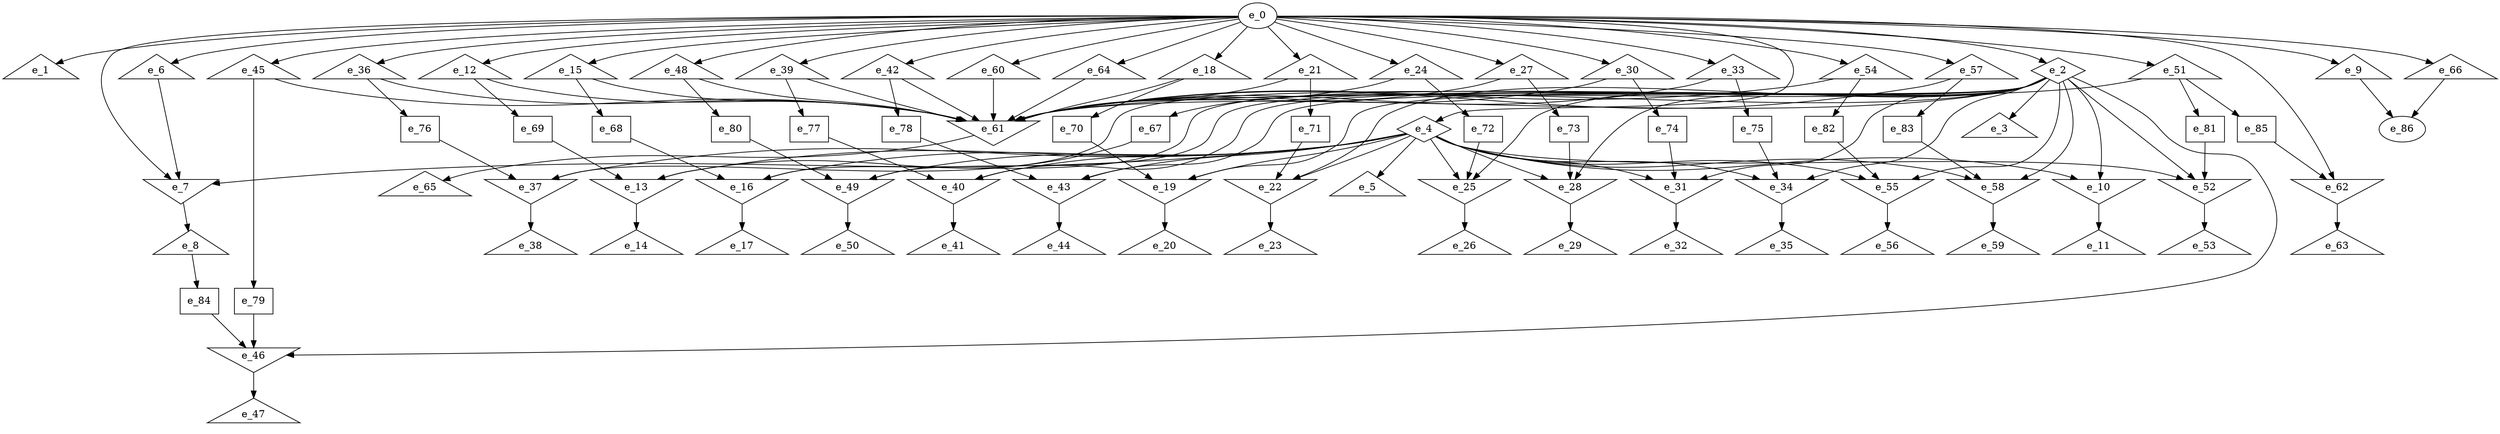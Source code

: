 digraph control_path {
  e_0: entry_node : n ;
  e_1 [shape = triangle];
  e_2 [shape = diamond];
  e_3 [shape = triangle];
  e_4 [shape = diamond];
  e_5 [shape = triangle];
  e_6 [shape = triangle];
  e_7 [shape = invtriangle];
  e_8 [shape = triangle];
  e_9 [shape = triangle];
  e_10 [shape = invtriangle];
  e_11 [shape = triangle];
  e_12 [shape = triangle];
  e_13 [shape = invtriangle];
  e_14 [shape = triangle];
  e_15 [shape = triangle];
  e_16 [shape = invtriangle];
  e_17 [shape = triangle];
  e_18 [shape = triangle];
  e_19 [shape = invtriangle];
  e_20 [shape = triangle];
  e_21 [shape = triangle];
  e_22 [shape = invtriangle];
  e_23 [shape = triangle];
  e_24 [shape = triangle];
  e_25 [shape = invtriangle];
  e_26 [shape = triangle];
  e_27 [shape = triangle];
  e_28 [shape = invtriangle];
  e_29 [shape = triangle];
  e_30 [shape = triangle];
  e_31 [shape = invtriangle];
  e_32 [shape = triangle];
  e_33 [shape = triangle];
  e_34 [shape = invtriangle];
  e_35 [shape = triangle];
  e_36 [shape = triangle];
  e_37 [shape = invtriangle];
  e_38 [shape = triangle];
  e_39 [shape = triangle];
  e_40 [shape = invtriangle];
  e_41 [shape = triangle];
  e_42 [shape = triangle];
  e_43 [shape = invtriangle];
  e_44 [shape = triangle];
  e_45 [shape = triangle];
  e_46 [shape = invtriangle];
  e_47 [shape = triangle];
  e_48 [shape = triangle];
  e_49 [shape = invtriangle];
  e_50 [shape = triangle];
  e_51 [shape = triangle];
  e_52 [shape = invtriangle];
  e_53 [shape = triangle];
  e_54 [shape = triangle];
  e_55 [shape = invtriangle];
  e_56 [shape = triangle];
  e_57 [shape = triangle];
  e_58 [shape = invtriangle];
  e_59 [shape = triangle];
  e_60 [shape = triangle];
  e_61 [shape = invtriangle];
  e_62 [shape = invtriangle];
  e_63 [shape = triangle];
  e_64 [shape = triangle];
  e_65 [shape = triangle];
  e_66 [shape = triangle];
  e_67 [shape = dot];
  e_68 [shape = dot];
  e_69 [shape = dot];
  e_70 [shape = dot];
  e_71 [shape = dot];
  e_72 [shape = dot];
  e_73 [shape = dot];
  e_74 [shape = dot];
  e_75 [shape = dot];
  e_76 [shape = dot];
  e_77 [shape = dot];
  e_78 [shape = dot];
  e_79 [shape = dot];
  e_80 [shape = dot];
  e_81 [shape = dot];
  e_82 [shape = dot];
  e_83 [shape = dot];
  e_84 [shape = dot];
  e_85 [shape = dot];
  e_86: exit_node : s ;
  e_0 -> e_1;
  e_0 -> e_2;
  e_2 -> e_3;
  e_0 -> e_4;
  e_4 -> e_5;
  e_0 -> e_6;
  e_0 -> e_7;
  e_4 -> e_7;
  e_6 -> e_7;
  e_7 -> e_8;
  e_0 -> e_9;
  e_2 -> e_10;
  e_4 -> e_10;
  e_10 -> e_11;
  e_0 -> e_12;
  e_4 -> e_13;
  e_67 -> e_13;
  e_69 -> e_13;
  e_13 -> e_14;
  e_0 -> e_15;
  e_2 -> e_16;
  e_4 -> e_16;
  e_68 -> e_16;
  e_16 -> e_17;
  e_0 -> e_18;
  e_2 -> e_19;
  e_4 -> e_19;
  e_70 -> e_19;
  e_19 -> e_20;
  e_0 -> e_21;
  e_2 -> e_22;
  e_4 -> e_22;
  e_71 -> e_22;
  e_22 -> e_23;
  e_0 -> e_24;
  e_2 -> e_25;
  e_4 -> e_25;
  e_72 -> e_25;
  e_25 -> e_26;
  e_0 -> e_27;
  e_2 -> e_28;
  e_4 -> e_28;
  e_73 -> e_28;
  e_28 -> e_29;
  e_0 -> e_30;
  e_2 -> e_31;
  e_4 -> e_31;
  e_74 -> e_31;
  e_31 -> e_32;
  e_0 -> e_33;
  e_2 -> e_34;
  e_4 -> e_34;
  e_75 -> e_34;
  e_34 -> e_35;
  e_0 -> e_36;
  e_2 -> e_37;
  e_4 -> e_37;
  e_76 -> e_37;
  e_37 -> e_38;
  e_0 -> e_39;
  e_2 -> e_40;
  e_4 -> e_40;
  e_77 -> e_40;
  e_40 -> e_41;
  e_0 -> e_42;
  e_2 -> e_43;
  e_4 -> e_43;
  e_78 -> e_43;
  e_43 -> e_44;
  e_0 -> e_45;
  e_2 -> e_46;
  e_79 -> e_46;
  e_84 -> e_46;
  e_46 -> e_47;
  e_0 -> e_48;
  e_2 -> e_49;
  e_4 -> e_49;
  e_80 -> e_49;
  e_49 -> e_50;
  e_0 -> e_51;
  e_2 -> e_52;
  e_4 -> e_52;
  e_81 -> e_52;
  e_52 -> e_53;
  e_0 -> e_54;
  e_2 -> e_55;
  e_4 -> e_55;
  e_82 -> e_55;
  e_55 -> e_56;
  e_0 -> e_57;
  e_2 -> e_58;
  e_4 -> e_58;
  e_83 -> e_58;
  e_58 -> e_59;
  e_0 -> e_60;
  e_54 -> e_61;
  e_51 -> e_61;
  e_2 -> e_61;
  e_64 -> e_61;
  e_48 -> e_61;
  e_57 -> e_61;
  e_60 -> e_61;
  e_12 -> e_61;
  e_15 -> e_61;
  e_18 -> e_61;
  e_21 -> e_61;
  e_24 -> e_61;
  e_27 -> e_61;
  e_30 -> e_61;
  e_33 -> e_61;
  e_36 -> e_61;
  e_39 -> e_61;
  e_42 -> e_61;
  e_45 -> e_61;
  e_0 -> e_62;
  e_85 -> e_62;
  e_62 -> e_63;
  e_0 -> e_64;
  e_61 -> e_65;
  e_0 -> e_66;
  e_2 -> e_67;
  e_15 -> e_68;
  e_12 -> e_69;
  e_18 -> e_70;
  e_21 -> e_71;
  e_24 -> e_72;
  e_27 -> e_73;
  e_30 -> e_74;
  e_33 -> e_75;
  e_36 -> e_76;
  e_39 -> e_77;
  e_42 -> e_78;
  e_45 -> e_79;
  e_48 -> e_80;
  e_51 -> e_81;
  e_54 -> e_82;
  e_57 -> e_83;
  e_8 -> e_84;
  e_51 -> e_85;
  e_66 -> e_86;
  e_9 -> e_86;
}
